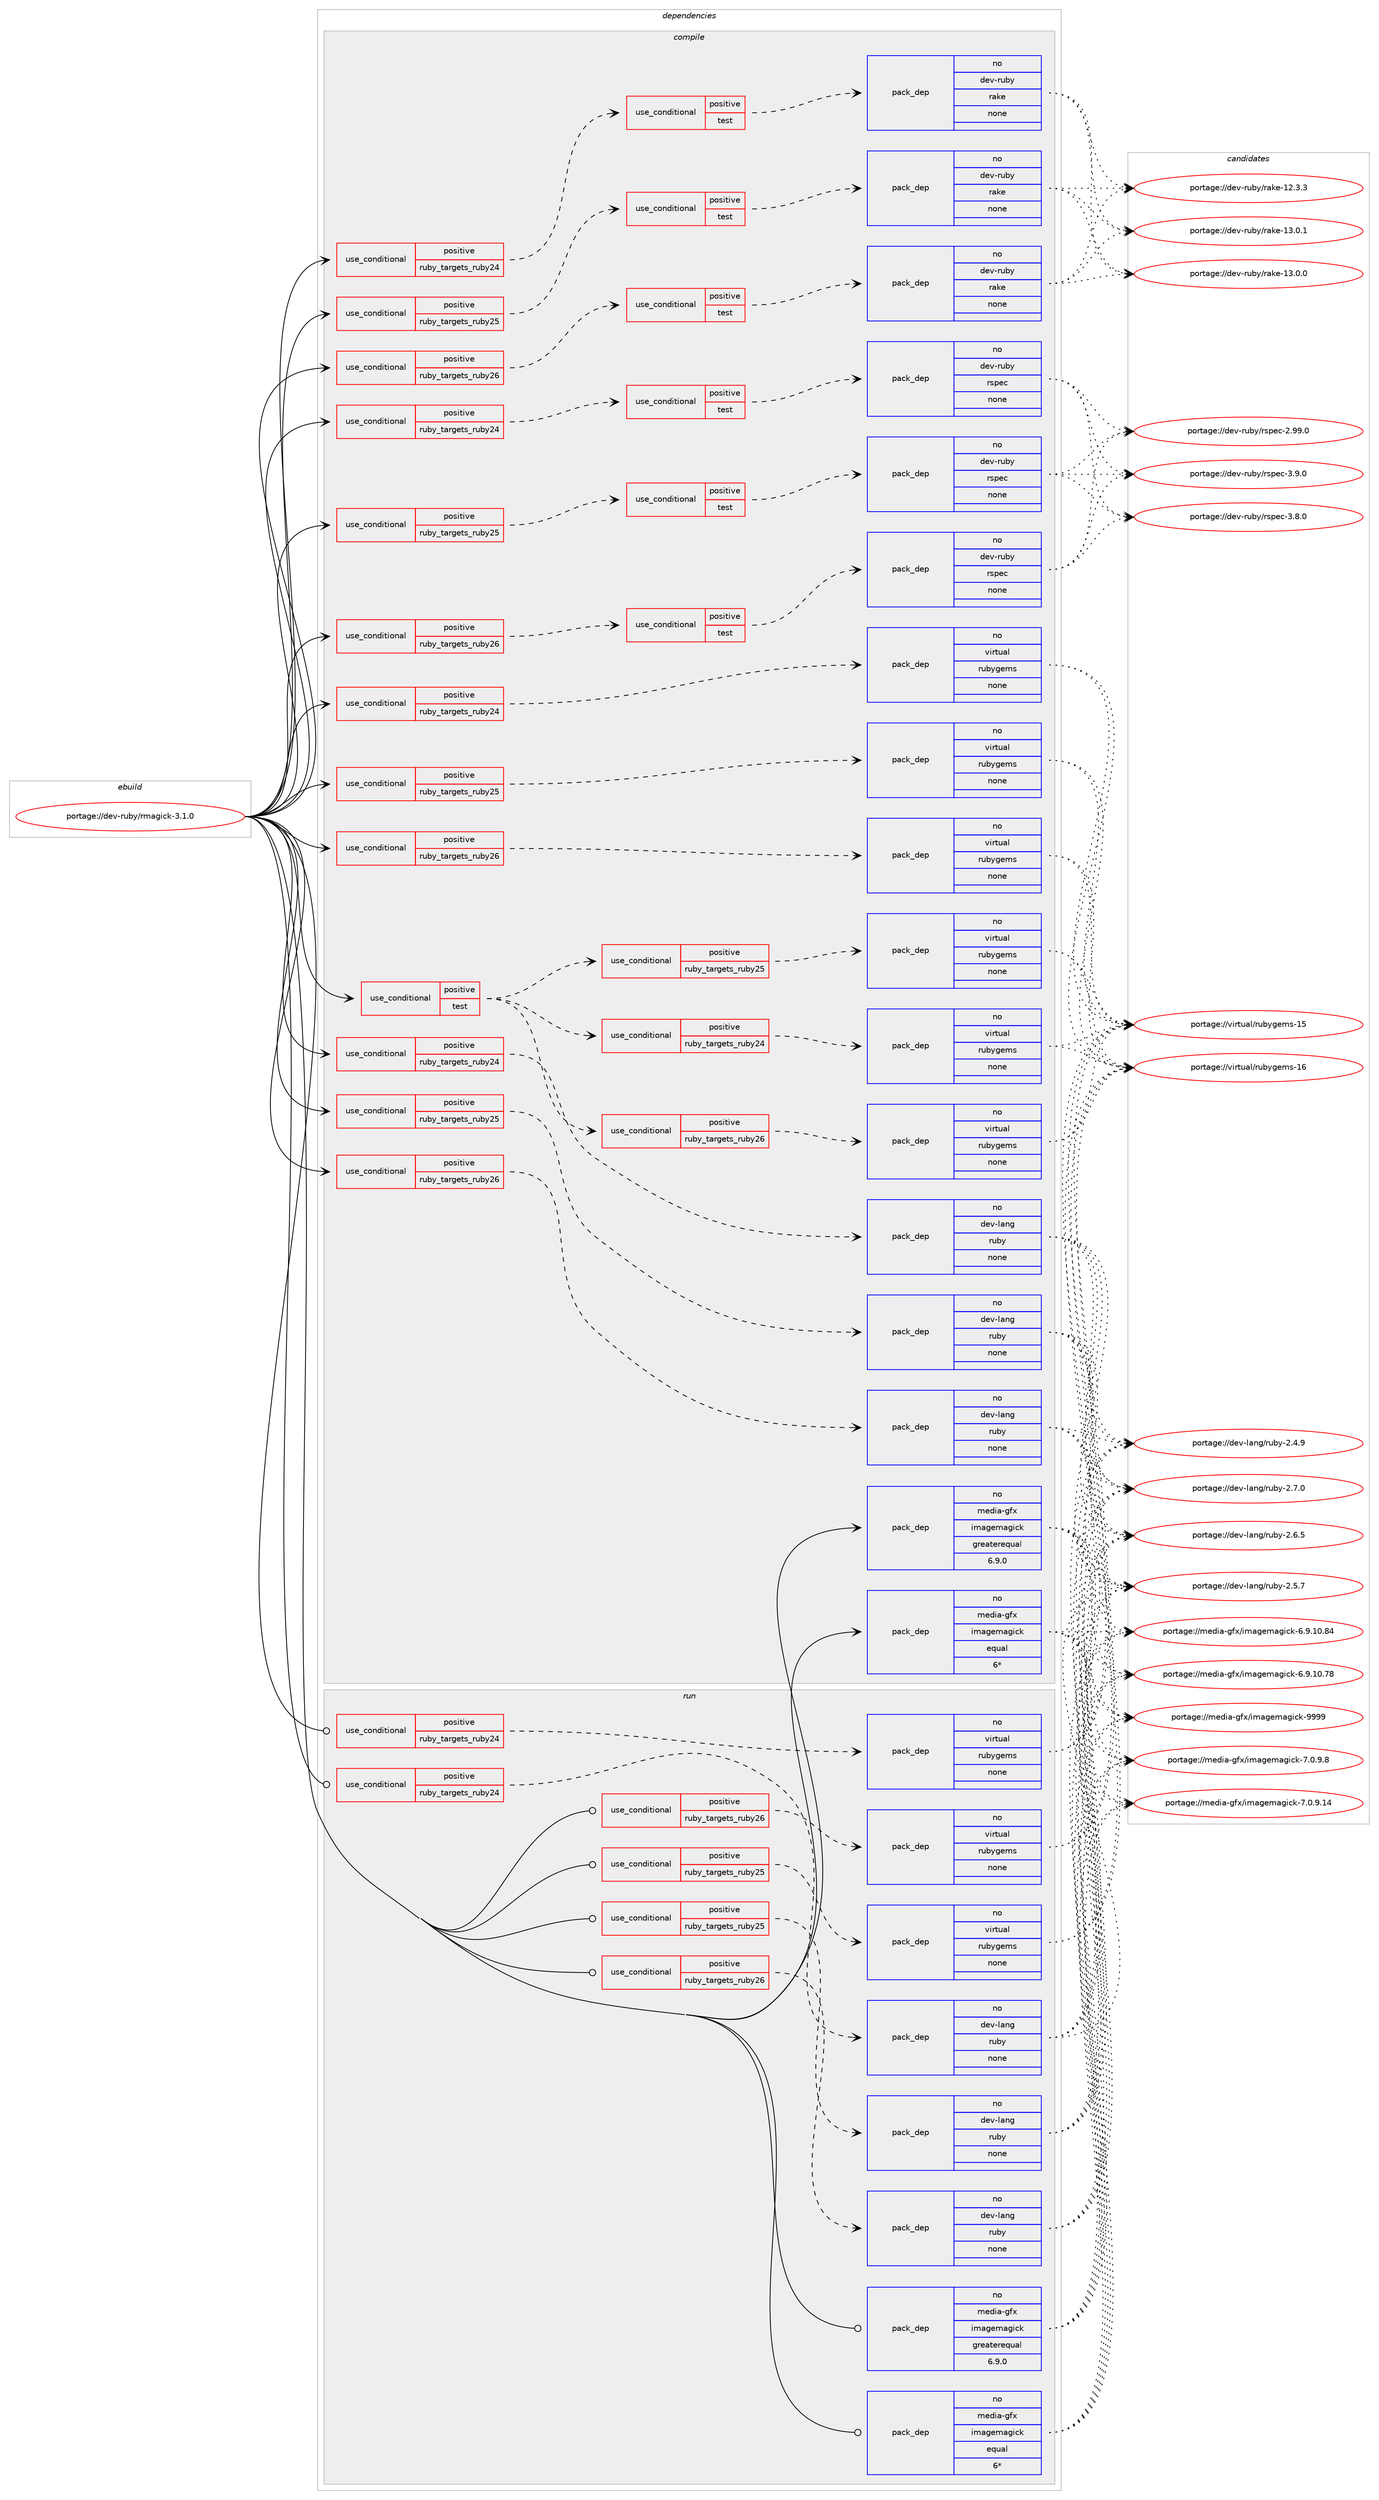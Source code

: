 digraph prolog {

# *************
# Graph options
# *************

newrank=true;
concentrate=true;
compound=true;
graph [rankdir=LR,fontname=Helvetica,fontsize=10,ranksep=1.5];#, ranksep=2.5, nodesep=0.2];
edge  [arrowhead=vee];
node  [fontname=Helvetica,fontsize=10];

# **********
# The ebuild
# **********

subgraph cluster_leftcol {
color=gray;
label=<<i>ebuild</i>>;
id [label="portage://dev-ruby/rmagick-3.1.0", color=red, width=4, href="../dev-ruby/rmagick-3.1.0.svg"];
}

# ****************
# The dependencies
# ****************

subgraph cluster_midcol {
color=gray;
label=<<i>dependencies</i>>;
subgraph cluster_compile {
fillcolor="#eeeeee";
style=filled;
label=<<i>compile</i>>;
subgraph cond74562 {
dependency331146 [label=<<TABLE BORDER="0" CELLBORDER="1" CELLSPACING="0" CELLPADDING="4"><TR><TD ROWSPAN="3" CELLPADDING="10">use_conditional</TD></TR><TR><TD>positive</TD></TR><TR><TD>ruby_targets_ruby24</TD></TR></TABLE>>, shape=none, color=red];
subgraph cond74563 {
dependency331147 [label=<<TABLE BORDER="0" CELLBORDER="1" CELLSPACING="0" CELLPADDING="4"><TR><TD ROWSPAN="3" CELLPADDING="10">use_conditional</TD></TR><TR><TD>positive</TD></TR><TR><TD>test</TD></TR></TABLE>>, shape=none, color=red];
subgraph pack251837 {
dependency331148 [label=<<TABLE BORDER="0" CELLBORDER="1" CELLSPACING="0" CELLPADDING="4" WIDTH="220"><TR><TD ROWSPAN="6" CELLPADDING="30">pack_dep</TD></TR><TR><TD WIDTH="110">no</TD></TR><TR><TD>dev-ruby</TD></TR><TR><TD>rake</TD></TR><TR><TD>none</TD></TR><TR><TD></TD></TR></TABLE>>, shape=none, color=blue];
}
dependency331147:e -> dependency331148:w [weight=20,style="dashed",arrowhead="vee"];
}
dependency331146:e -> dependency331147:w [weight=20,style="dashed",arrowhead="vee"];
}
id:e -> dependency331146:w [weight=20,style="solid",arrowhead="vee"];
subgraph cond74564 {
dependency331149 [label=<<TABLE BORDER="0" CELLBORDER="1" CELLSPACING="0" CELLPADDING="4"><TR><TD ROWSPAN="3" CELLPADDING="10">use_conditional</TD></TR><TR><TD>positive</TD></TR><TR><TD>ruby_targets_ruby24</TD></TR></TABLE>>, shape=none, color=red];
subgraph cond74565 {
dependency331150 [label=<<TABLE BORDER="0" CELLBORDER="1" CELLSPACING="0" CELLPADDING="4"><TR><TD ROWSPAN="3" CELLPADDING="10">use_conditional</TD></TR><TR><TD>positive</TD></TR><TR><TD>test</TD></TR></TABLE>>, shape=none, color=red];
subgraph pack251838 {
dependency331151 [label=<<TABLE BORDER="0" CELLBORDER="1" CELLSPACING="0" CELLPADDING="4" WIDTH="220"><TR><TD ROWSPAN="6" CELLPADDING="30">pack_dep</TD></TR><TR><TD WIDTH="110">no</TD></TR><TR><TD>dev-ruby</TD></TR><TR><TD>rspec</TD></TR><TR><TD>none</TD></TR><TR><TD></TD></TR></TABLE>>, shape=none, color=blue];
}
dependency331150:e -> dependency331151:w [weight=20,style="dashed",arrowhead="vee"];
}
dependency331149:e -> dependency331150:w [weight=20,style="dashed",arrowhead="vee"];
}
id:e -> dependency331149:w [weight=20,style="solid",arrowhead="vee"];
subgraph cond74566 {
dependency331152 [label=<<TABLE BORDER="0" CELLBORDER="1" CELLSPACING="0" CELLPADDING="4"><TR><TD ROWSPAN="3" CELLPADDING="10">use_conditional</TD></TR><TR><TD>positive</TD></TR><TR><TD>ruby_targets_ruby24</TD></TR></TABLE>>, shape=none, color=red];
subgraph pack251839 {
dependency331153 [label=<<TABLE BORDER="0" CELLBORDER="1" CELLSPACING="0" CELLPADDING="4" WIDTH="220"><TR><TD ROWSPAN="6" CELLPADDING="30">pack_dep</TD></TR><TR><TD WIDTH="110">no</TD></TR><TR><TD>dev-lang</TD></TR><TR><TD>ruby</TD></TR><TR><TD>none</TD></TR><TR><TD></TD></TR></TABLE>>, shape=none, color=blue];
}
dependency331152:e -> dependency331153:w [weight=20,style="dashed",arrowhead="vee"];
}
id:e -> dependency331152:w [weight=20,style="solid",arrowhead="vee"];
subgraph cond74567 {
dependency331154 [label=<<TABLE BORDER="0" CELLBORDER="1" CELLSPACING="0" CELLPADDING="4"><TR><TD ROWSPAN="3" CELLPADDING="10">use_conditional</TD></TR><TR><TD>positive</TD></TR><TR><TD>ruby_targets_ruby24</TD></TR></TABLE>>, shape=none, color=red];
subgraph pack251840 {
dependency331155 [label=<<TABLE BORDER="0" CELLBORDER="1" CELLSPACING="0" CELLPADDING="4" WIDTH="220"><TR><TD ROWSPAN="6" CELLPADDING="30">pack_dep</TD></TR><TR><TD WIDTH="110">no</TD></TR><TR><TD>virtual</TD></TR><TR><TD>rubygems</TD></TR><TR><TD>none</TD></TR><TR><TD></TD></TR></TABLE>>, shape=none, color=blue];
}
dependency331154:e -> dependency331155:w [weight=20,style="dashed",arrowhead="vee"];
}
id:e -> dependency331154:w [weight=20,style="solid",arrowhead="vee"];
subgraph cond74568 {
dependency331156 [label=<<TABLE BORDER="0" CELLBORDER="1" CELLSPACING="0" CELLPADDING="4"><TR><TD ROWSPAN="3" CELLPADDING="10">use_conditional</TD></TR><TR><TD>positive</TD></TR><TR><TD>ruby_targets_ruby25</TD></TR></TABLE>>, shape=none, color=red];
subgraph cond74569 {
dependency331157 [label=<<TABLE BORDER="0" CELLBORDER="1" CELLSPACING="0" CELLPADDING="4"><TR><TD ROWSPAN="3" CELLPADDING="10">use_conditional</TD></TR><TR><TD>positive</TD></TR><TR><TD>test</TD></TR></TABLE>>, shape=none, color=red];
subgraph pack251841 {
dependency331158 [label=<<TABLE BORDER="0" CELLBORDER="1" CELLSPACING="0" CELLPADDING="4" WIDTH="220"><TR><TD ROWSPAN="6" CELLPADDING="30">pack_dep</TD></TR><TR><TD WIDTH="110">no</TD></TR><TR><TD>dev-ruby</TD></TR><TR><TD>rake</TD></TR><TR><TD>none</TD></TR><TR><TD></TD></TR></TABLE>>, shape=none, color=blue];
}
dependency331157:e -> dependency331158:w [weight=20,style="dashed",arrowhead="vee"];
}
dependency331156:e -> dependency331157:w [weight=20,style="dashed",arrowhead="vee"];
}
id:e -> dependency331156:w [weight=20,style="solid",arrowhead="vee"];
subgraph cond74570 {
dependency331159 [label=<<TABLE BORDER="0" CELLBORDER="1" CELLSPACING="0" CELLPADDING="4"><TR><TD ROWSPAN="3" CELLPADDING="10">use_conditional</TD></TR><TR><TD>positive</TD></TR><TR><TD>ruby_targets_ruby25</TD></TR></TABLE>>, shape=none, color=red];
subgraph cond74571 {
dependency331160 [label=<<TABLE BORDER="0" CELLBORDER="1" CELLSPACING="0" CELLPADDING="4"><TR><TD ROWSPAN="3" CELLPADDING="10">use_conditional</TD></TR><TR><TD>positive</TD></TR><TR><TD>test</TD></TR></TABLE>>, shape=none, color=red];
subgraph pack251842 {
dependency331161 [label=<<TABLE BORDER="0" CELLBORDER="1" CELLSPACING="0" CELLPADDING="4" WIDTH="220"><TR><TD ROWSPAN="6" CELLPADDING="30">pack_dep</TD></TR><TR><TD WIDTH="110">no</TD></TR><TR><TD>dev-ruby</TD></TR><TR><TD>rspec</TD></TR><TR><TD>none</TD></TR><TR><TD></TD></TR></TABLE>>, shape=none, color=blue];
}
dependency331160:e -> dependency331161:w [weight=20,style="dashed",arrowhead="vee"];
}
dependency331159:e -> dependency331160:w [weight=20,style="dashed",arrowhead="vee"];
}
id:e -> dependency331159:w [weight=20,style="solid",arrowhead="vee"];
subgraph cond74572 {
dependency331162 [label=<<TABLE BORDER="0" CELLBORDER="1" CELLSPACING="0" CELLPADDING="4"><TR><TD ROWSPAN="3" CELLPADDING="10">use_conditional</TD></TR><TR><TD>positive</TD></TR><TR><TD>ruby_targets_ruby25</TD></TR></TABLE>>, shape=none, color=red];
subgraph pack251843 {
dependency331163 [label=<<TABLE BORDER="0" CELLBORDER="1" CELLSPACING="0" CELLPADDING="4" WIDTH="220"><TR><TD ROWSPAN="6" CELLPADDING="30">pack_dep</TD></TR><TR><TD WIDTH="110">no</TD></TR><TR><TD>dev-lang</TD></TR><TR><TD>ruby</TD></TR><TR><TD>none</TD></TR><TR><TD></TD></TR></TABLE>>, shape=none, color=blue];
}
dependency331162:e -> dependency331163:w [weight=20,style="dashed",arrowhead="vee"];
}
id:e -> dependency331162:w [weight=20,style="solid",arrowhead="vee"];
subgraph cond74573 {
dependency331164 [label=<<TABLE BORDER="0" CELLBORDER="1" CELLSPACING="0" CELLPADDING="4"><TR><TD ROWSPAN="3" CELLPADDING="10">use_conditional</TD></TR><TR><TD>positive</TD></TR><TR><TD>ruby_targets_ruby25</TD></TR></TABLE>>, shape=none, color=red];
subgraph pack251844 {
dependency331165 [label=<<TABLE BORDER="0" CELLBORDER="1" CELLSPACING="0" CELLPADDING="4" WIDTH="220"><TR><TD ROWSPAN="6" CELLPADDING="30">pack_dep</TD></TR><TR><TD WIDTH="110">no</TD></TR><TR><TD>virtual</TD></TR><TR><TD>rubygems</TD></TR><TR><TD>none</TD></TR><TR><TD></TD></TR></TABLE>>, shape=none, color=blue];
}
dependency331164:e -> dependency331165:w [weight=20,style="dashed",arrowhead="vee"];
}
id:e -> dependency331164:w [weight=20,style="solid",arrowhead="vee"];
subgraph cond74574 {
dependency331166 [label=<<TABLE BORDER="0" CELLBORDER="1" CELLSPACING="0" CELLPADDING="4"><TR><TD ROWSPAN="3" CELLPADDING="10">use_conditional</TD></TR><TR><TD>positive</TD></TR><TR><TD>ruby_targets_ruby26</TD></TR></TABLE>>, shape=none, color=red];
subgraph cond74575 {
dependency331167 [label=<<TABLE BORDER="0" CELLBORDER="1" CELLSPACING="0" CELLPADDING="4"><TR><TD ROWSPAN="3" CELLPADDING="10">use_conditional</TD></TR><TR><TD>positive</TD></TR><TR><TD>test</TD></TR></TABLE>>, shape=none, color=red];
subgraph pack251845 {
dependency331168 [label=<<TABLE BORDER="0" CELLBORDER="1" CELLSPACING="0" CELLPADDING="4" WIDTH="220"><TR><TD ROWSPAN="6" CELLPADDING="30">pack_dep</TD></TR><TR><TD WIDTH="110">no</TD></TR><TR><TD>dev-ruby</TD></TR><TR><TD>rake</TD></TR><TR><TD>none</TD></TR><TR><TD></TD></TR></TABLE>>, shape=none, color=blue];
}
dependency331167:e -> dependency331168:w [weight=20,style="dashed",arrowhead="vee"];
}
dependency331166:e -> dependency331167:w [weight=20,style="dashed",arrowhead="vee"];
}
id:e -> dependency331166:w [weight=20,style="solid",arrowhead="vee"];
subgraph cond74576 {
dependency331169 [label=<<TABLE BORDER="0" CELLBORDER="1" CELLSPACING="0" CELLPADDING="4"><TR><TD ROWSPAN="3" CELLPADDING="10">use_conditional</TD></TR><TR><TD>positive</TD></TR><TR><TD>ruby_targets_ruby26</TD></TR></TABLE>>, shape=none, color=red];
subgraph cond74577 {
dependency331170 [label=<<TABLE BORDER="0" CELLBORDER="1" CELLSPACING="0" CELLPADDING="4"><TR><TD ROWSPAN="3" CELLPADDING="10">use_conditional</TD></TR><TR><TD>positive</TD></TR><TR><TD>test</TD></TR></TABLE>>, shape=none, color=red];
subgraph pack251846 {
dependency331171 [label=<<TABLE BORDER="0" CELLBORDER="1" CELLSPACING="0" CELLPADDING="4" WIDTH="220"><TR><TD ROWSPAN="6" CELLPADDING="30">pack_dep</TD></TR><TR><TD WIDTH="110">no</TD></TR><TR><TD>dev-ruby</TD></TR><TR><TD>rspec</TD></TR><TR><TD>none</TD></TR><TR><TD></TD></TR></TABLE>>, shape=none, color=blue];
}
dependency331170:e -> dependency331171:w [weight=20,style="dashed",arrowhead="vee"];
}
dependency331169:e -> dependency331170:w [weight=20,style="dashed",arrowhead="vee"];
}
id:e -> dependency331169:w [weight=20,style="solid",arrowhead="vee"];
subgraph cond74578 {
dependency331172 [label=<<TABLE BORDER="0" CELLBORDER="1" CELLSPACING="0" CELLPADDING="4"><TR><TD ROWSPAN="3" CELLPADDING="10">use_conditional</TD></TR><TR><TD>positive</TD></TR><TR><TD>ruby_targets_ruby26</TD></TR></TABLE>>, shape=none, color=red];
subgraph pack251847 {
dependency331173 [label=<<TABLE BORDER="0" CELLBORDER="1" CELLSPACING="0" CELLPADDING="4" WIDTH="220"><TR><TD ROWSPAN="6" CELLPADDING="30">pack_dep</TD></TR><TR><TD WIDTH="110">no</TD></TR><TR><TD>dev-lang</TD></TR><TR><TD>ruby</TD></TR><TR><TD>none</TD></TR><TR><TD></TD></TR></TABLE>>, shape=none, color=blue];
}
dependency331172:e -> dependency331173:w [weight=20,style="dashed",arrowhead="vee"];
}
id:e -> dependency331172:w [weight=20,style="solid",arrowhead="vee"];
subgraph cond74579 {
dependency331174 [label=<<TABLE BORDER="0" CELLBORDER="1" CELLSPACING="0" CELLPADDING="4"><TR><TD ROWSPAN="3" CELLPADDING="10">use_conditional</TD></TR><TR><TD>positive</TD></TR><TR><TD>ruby_targets_ruby26</TD></TR></TABLE>>, shape=none, color=red];
subgraph pack251848 {
dependency331175 [label=<<TABLE BORDER="0" CELLBORDER="1" CELLSPACING="0" CELLPADDING="4" WIDTH="220"><TR><TD ROWSPAN="6" CELLPADDING="30">pack_dep</TD></TR><TR><TD WIDTH="110">no</TD></TR><TR><TD>virtual</TD></TR><TR><TD>rubygems</TD></TR><TR><TD>none</TD></TR><TR><TD></TD></TR></TABLE>>, shape=none, color=blue];
}
dependency331174:e -> dependency331175:w [weight=20,style="dashed",arrowhead="vee"];
}
id:e -> dependency331174:w [weight=20,style="solid",arrowhead="vee"];
subgraph cond74580 {
dependency331176 [label=<<TABLE BORDER="0" CELLBORDER="1" CELLSPACING="0" CELLPADDING="4"><TR><TD ROWSPAN="3" CELLPADDING="10">use_conditional</TD></TR><TR><TD>positive</TD></TR><TR><TD>test</TD></TR></TABLE>>, shape=none, color=red];
subgraph cond74581 {
dependency331177 [label=<<TABLE BORDER="0" CELLBORDER="1" CELLSPACING="0" CELLPADDING="4"><TR><TD ROWSPAN="3" CELLPADDING="10">use_conditional</TD></TR><TR><TD>positive</TD></TR><TR><TD>ruby_targets_ruby24</TD></TR></TABLE>>, shape=none, color=red];
subgraph pack251849 {
dependency331178 [label=<<TABLE BORDER="0" CELLBORDER="1" CELLSPACING="0" CELLPADDING="4" WIDTH="220"><TR><TD ROWSPAN="6" CELLPADDING="30">pack_dep</TD></TR><TR><TD WIDTH="110">no</TD></TR><TR><TD>virtual</TD></TR><TR><TD>rubygems</TD></TR><TR><TD>none</TD></TR><TR><TD></TD></TR></TABLE>>, shape=none, color=blue];
}
dependency331177:e -> dependency331178:w [weight=20,style="dashed",arrowhead="vee"];
}
dependency331176:e -> dependency331177:w [weight=20,style="dashed",arrowhead="vee"];
subgraph cond74582 {
dependency331179 [label=<<TABLE BORDER="0" CELLBORDER="1" CELLSPACING="0" CELLPADDING="4"><TR><TD ROWSPAN="3" CELLPADDING="10">use_conditional</TD></TR><TR><TD>positive</TD></TR><TR><TD>ruby_targets_ruby25</TD></TR></TABLE>>, shape=none, color=red];
subgraph pack251850 {
dependency331180 [label=<<TABLE BORDER="0" CELLBORDER="1" CELLSPACING="0" CELLPADDING="4" WIDTH="220"><TR><TD ROWSPAN="6" CELLPADDING="30">pack_dep</TD></TR><TR><TD WIDTH="110">no</TD></TR><TR><TD>virtual</TD></TR><TR><TD>rubygems</TD></TR><TR><TD>none</TD></TR><TR><TD></TD></TR></TABLE>>, shape=none, color=blue];
}
dependency331179:e -> dependency331180:w [weight=20,style="dashed",arrowhead="vee"];
}
dependency331176:e -> dependency331179:w [weight=20,style="dashed",arrowhead="vee"];
subgraph cond74583 {
dependency331181 [label=<<TABLE BORDER="0" CELLBORDER="1" CELLSPACING="0" CELLPADDING="4"><TR><TD ROWSPAN="3" CELLPADDING="10">use_conditional</TD></TR><TR><TD>positive</TD></TR><TR><TD>ruby_targets_ruby26</TD></TR></TABLE>>, shape=none, color=red];
subgraph pack251851 {
dependency331182 [label=<<TABLE BORDER="0" CELLBORDER="1" CELLSPACING="0" CELLPADDING="4" WIDTH="220"><TR><TD ROWSPAN="6" CELLPADDING="30">pack_dep</TD></TR><TR><TD WIDTH="110">no</TD></TR><TR><TD>virtual</TD></TR><TR><TD>rubygems</TD></TR><TR><TD>none</TD></TR><TR><TD></TD></TR></TABLE>>, shape=none, color=blue];
}
dependency331181:e -> dependency331182:w [weight=20,style="dashed",arrowhead="vee"];
}
dependency331176:e -> dependency331181:w [weight=20,style="dashed",arrowhead="vee"];
}
id:e -> dependency331176:w [weight=20,style="solid",arrowhead="vee"];
subgraph pack251852 {
dependency331183 [label=<<TABLE BORDER="0" CELLBORDER="1" CELLSPACING="0" CELLPADDING="4" WIDTH="220"><TR><TD ROWSPAN="6" CELLPADDING="30">pack_dep</TD></TR><TR><TD WIDTH="110">no</TD></TR><TR><TD>media-gfx</TD></TR><TR><TD>imagemagick</TD></TR><TR><TD>equal</TD></TR><TR><TD>6*</TD></TR></TABLE>>, shape=none, color=blue];
}
id:e -> dependency331183:w [weight=20,style="solid",arrowhead="vee"];
subgraph pack251853 {
dependency331184 [label=<<TABLE BORDER="0" CELLBORDER="1" CELLSPACING="0" CELLPADDING="4" WIDTH="220"><TR><TD ROWSPAN="6" CELLPADDING="30">pack_dep</TD></TR><TR><TD WIDTH="110">no</TD></TR><TR><TD>media-gfx</TD></TR><TR><TD>imagemagick</TD></TR><TR><TD>greaterequal</TD></TR><TR><TD>6.9.0</TD></TR></TABLE>>, shape=none, color=blue];
}
id:e -> dependency331184:w [weight=20,style="solid",arrowhead="vee"];
}
subgraph cluster_compileandrun {
fillcolor="#eeeeee";
style=filled;
label=<<i>compile and run</i>>;
}
subgraph cluster_run {
fillcolor="#eeeeee";
style=filled;
label=<<i>run</i>>;
subgraph cond74584 {
dependency331185 [label=<<TABLE BORDER="0" CELLBORDER="1" CELLSPACING="0" CELLPADDING="4"><TR><TD ROWSPAN="3" CELLPADDING="10">use_conditional</TD></TR><TR><TD>positive</TD></TR><TR><TD>ruby_targets_ruby24</TD></TR></TABLE>>, shape=none, color=red];
subgraph pack251854 {
dependency331186 [label=<<TABLE BORDER="0" CELLBORDER="1" CELLSPACING="0" CELLPADDING="4" WIDTH="220"><TR><TD ROWSPAN="6" CELLPADDING="30">pack_dep</TD></TR><TR><TD WIDTH="110">no</TD></TR><TR><TD>dev-lang</TD></TR><TR><TD>ruby</TD></TR><TR><TD>none</TD></TR><TR><TD></TD></TR></TABLE>>, shape=none, color=blue];
}
dependency331185:e -> dependency331186:w [weight=20,style="dashed",arrowhead="vee"];
}
id:e -> dependency331185:w [weight=20,style="solid",arrowhead="odot"];
subgraph cond74585 {
dependency331187 [label=<<TABLE BORDER="0" CELLBORDER="1" CELLSPACING="0" CELLPADDING="4"><TR><TD ROWSPAN="3" CELLPADDING="10">use_conditional</TD></TR><TR><TD>positive</TD></TR><TR><TD>ruby_targets_ruby24</TD></TR></TABLE>>, shape=none, color=red];
subgraph pack251855 {
dependency331188 [label=<<TABLE BORDER="0" CELLBORDER="1" CELLSPACING="0" CELLPADDING="4" WIDTH="220"><TR><TD ROWSPAN="6" CELLPADDING="30">pack_dep</TD></TR><TR><TD WIDTH="110">no</TD></TR><TR><TD>virtual</TD></TR><TR><TD>rubygems</TD></TR><TR><TD>none</TD></TR><TR><TD></TD></TR></TABLE>>, shape=none, color=blue];
}
dependency331187:e -> dependency331188:w [weight=20,style="dashed",arrowhead="vee"];
}
id:e -> dependency331187:w [weight=20,style="solid",arrowhead="odot"];
subgraph cond74586 {
dependency331189 [label=<<TABLE BORDER="0" CELLBORDER="1" CELLSPACING="0" CELLPADDING="4"><TR><TD ROWSPAN="3" CELLPADDING="10">use_conditional</TD></TR><TR><TD>positive</TD></TR><TR><TD>ruby_targets_ruby25</TD></TR></TABLE>>, shape=none, color=red];
subgraph pack251856 {
dependency331190 [label=<<TABLE BORDER="0" CELLBORDER="1" CELLSPACING="0" CELLPADDING="4" WIDTH="220"><TR><TD ROWSPAN="6" CELLPADDING="30">pack_dep</TD></TR><TR><TD WIDTH="110">no</TD></TR><TR><TD>dev-lang</TD></TR><TR><TD>ruby</TD></TR><TR><TD>none</TD></TR><TR><TD></TD></TR></TABLE>>, shape=none, color=blue];
}
dependency331189:e -> dependency331190:w [weight=20,style="dashed",arrowhead="vee"];
}
id:e -> dependency331189:w [weight=20,style="solid",arrowhead="odot"];
subgraph cond74587 {
dependency331191 [label=<<TABLE BORDER="0" CELLBORDER="1" CELLSPACING="0" CELLPADDING="4"><TR><TD ROWSPAN="3" CELLPADDING="10">use_conditional</TD></TR><TR><TD>positive</TD></TR><TR><TD>ruby_targets_ruby25</TD></TR></TABLE>>, shape=none, color=red];
subgraph pack251857 {
dependency331192 [label=<<TABLE BORDER="0" CELLBORDER="1" CELLSPACING="0" CELLPADDING="4" WIDTH="220"><TR><TD ROWSPAN="6" CELLPADDING="30">pack_dep</TD></TR><TR><TD WIDTH="110">no</TD></TR><TR><TD>virtual</TD></TR><TR><TD>rubygems</TD></TR><TR><TD>none</TD></TR><TR><TD></TD></TR></TABLE>>, shape=none, color=blue];
}
dependency331191:e -> dependency331192:w [weight=20,style="dashed",arrowhead="vee"];
}
id:e -> dependency331191:w [weight=20,style="solid",arrowhead="odot"];
subgraph cond74588 {
dependency331193 [label=<<TABLE BORDER="0" CELLBORDER="1" CELLSPACING="0" CELLPADDING="4"><TR><TD ROWSPAN="3" CELLPADDING="10">use_conditional</TD></TR><TR><TD>positive</TD></TR><TR><TD>ruby_targets_ruby26</TD></TR></TABLE>>, shape=none, color=red];
subgraph pack251858 {
dependency331194 [label=<<TABLE BORDER="0" CELLBORDER="1" CELLSPACING="0" CELLPADDING="4" WIDTH="220"><TR><TD ROWSPAN="6" CELLPADDING="30">pack_dep</TD></TR><TR><TD WIDTH="110">no</TD></TR><TR><TD>dev-lang</TD></TR><TR><TD>ruby</TD></TR><TR><TD>none</TD></TR><TR><TD></TD></TR></TABLE>>, shape=none, color=blue];
}
dependency331193:e -> dependency331194:w [weight=20,style="dashed",arrowhead="vee"];
}
id:e -> dependency331193:w [weight=20,style="solid",arrowhead="odot"];
subgraph cond74589 {
dependency331195 [label=<<TABLE BORDER="0" CELLBORDER="1" CELLSPACING="0" CELLPADDING="4"><TR><TD ROWSPAN="3" CELLPADDING="10">use_conditional</TD></TR><TR><TD>positive</TD></TR><TR><TD>ruby_targets_ruby26</TD></TR></TABLE>>, shape=none, color=red];
subgraph pack251859 {
dependency331196 [label=<<TABLE BORDER="0" CELLBORDER="1" CELLSPACING="0" CELLPADDING="4" WIDTH="220"><TR><TD ROWSPAN="6" CELLPADDING="30">pack_dep</TD></TR><TR><TD WIDTH="110">no</TD></TR><TR><TD>virtual</TD></TR><TR><TD>rubygems</TD></TR><TR><TD>none</TD></TR><TR><TD></TD></TR></TABLE>>, shape=none, color=blue];
}
dependency331195:e -> dependency331196:w [weight=20,style="dashed",arrowhead="vee"];
}
id:e -> dependency331195:w [weight=20,style="solid",arrowhead="odot"];
subgraph pack251860 {
dependency331197 [label=<<TABLE BORDER="0" CELLBORDER="1" CELLSPACING="0" CELLPADDING="4" WIDTH="220"><TR><TD ROWSPAN="6" CELLPADDING="30">pack_dep</TD></TR><TR><TD WIDTH="110">no</TD></TR><TR><TD>media-gfx</TD></TR><TR><TD>imagemagick</TD></TR><TR><TD>equal</TD></TR><TR><TD>6*</TD></TR></TABLE>>, shape=none, color=blue];
}
id:e -> dependency331197:w [weight=20,style="solid",arrowhead="odot"];
subgraph pack251861 {
dependency331198 [label=<<TABLE BORDER="0" CELLBORDER="1" CELLSPACING="0" CELLPADDING="4" WIDTH="220"><TR><TD ROWSPAN="6" CELLPADDING="30">pack_dep</TD></TR><TR><TD WIDTH="110">no</TD></TR><TR><TD>media-gfx</TD></TR><TR><TD>imagemagick</TD></TR><TR><TD>greaterequal</TD></TR><TR><TD>6.9.0</TD></TR></TABLE>>, shape=none, color=blue];
}
id:e -> dependency331198:w [weight=20,style="solid",arrowhead="odot"];
}
}

# **************
# The candidates
# **************

subgraph cluster_choices {
rank=same;
color=gray;
label=<<i>candidates</i>>;

subgraph choice251837 {
color=black;
nodesep=1;
choice1001011184511411798121471149710710145495146484649 [label="portage://dev-ruby/rake-13.0.1", color=red, width=4,href="../dev-ruby/rake-13.0.1.svg"];
choice1001011184511411798121471149710710145495146484648 [label="portage://dev-ruby/rake-13.0.0", color=red, width=4,href="../dev-ruby/rake-13.0.0.svg"];
choice1001011184511411798121471149710710145495046514651 [label="portage://dev-ruby/rake-12.3.3", color=red, width=4,href="../dev-ruby/rake-12.3.3.svg"];
dependency331148:e -> choice1001011184511411798121471149710710145495146484649:w [style=dotted,weight="100"];
dependency331148:e -> choice1001011184511411798121471149710710145495146484648:w [style=dotted,weight="100"];
dependency331148:e -> choice1001011184511411798121471149710710145495046514651:w [style=dotted,weight="100"];
}
subgraph choice251838 {
color=black;
nodesep=1;
choice10010111845114117981214711411511210199455146574648 [label="portage://dev-ruby/rspec-3.9.0", color=red, width=4,href="../dev-ruby/rspec-3.9.0.svg"];
choice10010111845114117981214711411511210199455146564648 [label="portage://dev-ruby/rspec-3.8.0", color=red, width=4,href="../dev-ruby/rspec-3.8.0.svg"];
choice1001011184511411798121471141151121019945504657574648 [label="portage://dev-ruby/rspec-2.99.0", color=red, width=4,href="../dev-ruby/rspec-2.99.0.svg"];
dependency331151:e -> choice10010111845114117981214711411511210199455146574648:w [style=dotted,weight="100"];
dependency331151:e -> choice10010111845114117981214711411511210199455146564648:w [style=dotted,weight="100"];
dependency331151:e -> choice1001011184511411798121471141151121019945504657574648:w [style=dotted,weight="100"];
}
subgraph choice251839 {
color=black;
nodesep=1;
choice10010111845108971101034711411798121455046554648 [label="portage://dev-lang/ruby-2.7.0", color=red, width=4,href="../dev-lang/ruby-2.7.0.svg"];
choice10010111845108971101034711411798121455046544653 [label="portage://dev-lang/ruby-2.6.5", color=red, width=4,href="../dev-lang/ruby-2.6.5.svg"];
choice10010111845108971101034711411798121455046534655 [label="portage://dev-lang/ruby-2.5.7", color=red, width=4,href="../dev-lang/ruby-2.5.7.svg"];
choice10010111845108971101034711411798121455046524657 [label="portage://dev-lang/ruby-2.4.9", color=red, width=4,href="../dev-lang/ruby-2.4.9.svg"];
dependency331153:e -> choice10010111845108971101034711411798121455046554648:w [style=dotted,weight="100"];
dependency331153:e -> choice10010111845108971101034711411798121455046544653:w [style=dotted,weight="100"];
dependency331153:e -> choice10010111845108971101034711411798121455046534655:w [style=dotted,weight="100"];
dependency331153:e -> choice10010111845108971101034711411798121455046524657:w [style=dotted,weight="100"];
}
subgraph choice251840 {
color=black;
nodesep=1;
choice118105114116117971084711411798121103101109115454954 [label="portage://virtual/rubygems-16", color=red, width=4,href="../virtual/rubygems-16.svg"];
choice118105114116117971084711411798121103101109115454953 [label="portage://virtual/rubygems-15", color=red, width=4,href="../virtual/rubygems-15.svg"];
dependency331155:e -> choice118105114116117971084711411798121103101109115454954:w [style=dotted,weight="100"];
dependency331155:e -> choice118105114116117971084711411798121103101109115454953:w [style=dotted,weight="100"];
}
subgraph choice251841 {
color=black;
nodesep=1;
choice1001011184511411798121471149710710145495146484649 [label="portage://dev-ruby/rake-13.0.1", color=red, width=4,href="../dev-ruby/rake-13.0.1.svg"];
choice1001011184511411798121471149710710145495146484648 [label="portage://dev-ruby/rake-13.0.0", color=red, width=4,href="../dev-ruby/rake-13.0.0.svg"];
choice1001011184511411798121471149710710145495046514651 [label="portage://dev-ruby/rake-12.3.3", color=red, width=4,href="../dev-ruby/rake-12.3.3.svg"];
dependency331158:e -> choice1001011184511411798121471149710710145495146484649:w [style=dotted,weight="100"];
dependency331158:e -> choice1001011184511411798121471149710710145495146484648:w [style=dotted,weight="100"];
dependency331158:e -> choice1001011184511411798121471149710710145495046514651:w [style=dotted,weight="100"];
}
subgraph choice251842 {
color=black;
nodesep=1;
choice10010111845114117981214711411511210199455146574648 [label="portage://dev-ruby/rspec-3.9.0", color=red, width=4,href="../dev-ruby/rspec-3.9.0.svg"];
choice10010111845114117981214711411511210199455146564648 [label="portage://dev-ruby/rspec-3.8.0", color=red, width=4,href="../dev-ruby/rspec-3.8.0.svg"];
choice1001011184511411798121471141151121019945504657574648 [label="portage://dev-ruby/rspec-2.99.0", color=red, width=4,href="../dev-ruby/rspec-2.99.0.svg"];
dependency331161:e -> choice10010111845114117981214711411511210199455146574648:w [style=dotted,weight="100"];
dependency331161:e -> choice10010111845114117981214711411511210199455146564648:w [style=dotted,weight="100"];
dependency331161:e -> choice1001011184511411798121471141151121019945504657574648:w [style=dotted,weight="100"];
}
subgraph choice251843 {
color=black;
nodesep=1;
choice10010111845108971101034711411798121455046554648 [label="portage://dev-lang/ruby-2.7.0", color=red, width=4,href="../dev-lang/ruby-2.7.0.svg"];
choice10010111845108971101034711411798121455046544653 [label="portage://dev-lang/ruby-2.6.5", color=red, width=4,href="../dev-lang/ruby-2.6.5.svg"];
choice10010111845108971101034711411798121455046534655 [label="portage://dev-lang/ruby-2.5.7", color=red, width=4,href="../dev-lang/ruby-2.5.7.svg"];
choice10010111845108971101034711411798121455046524657 [label="portage://dev-lang/ruby-2.4.9", color=red, width=4,href="../dev-lang/ruby-2.4.9.svg"];
dependency331163:e -> choice10010111845108971101034711411798121455046554648:w [style=dotted,weight="100"];
dependency331163:e -> choice10010111845108971101034711411798121455046544653:w [style=dotted,weight="100"];
dependency331163:e -> choice10010111845108971101034711411798121455046534655:w [style=dotted,weight="100"];
dependency331163:e -> choice10010111845108971101034711411798121455046524657:w [style=dotted,weight="100"];
}
subgraph choice251844 {
color=black;
nodesep=1;
choice118105114116117971084711411798121103101109115454954 [label="portage://virtual/rubygems-16", color=red, width=4,href="../virtual/rubygems-16.svg"];
choice118105114116117971084711411798121103101109115454953 [label="portage://virtual/rubygems-15", color=red, width=4,href="../virtual/rubygems-15.svg"];
dependency331165:e -> choice118105114116117971084711411798121103101109115454954:w [style=dotted,weight="100"];
dependency331165:e -> choice118105114116117971084711411798121103101109115454953:w [style=dotted,weight="100"];
}
subgraph choice251845 {
color=black;
nodesep=1;
choice1001011184511411798121471149710710145495146484649 [label="portage://dev-ruby/rake-13.0.1", color=red, width=4,href="../dev-ruby/rake-13.0.1.svg"];
choice1001011184511411798121471149710710145495146484648 [label="portage://dev-ruby/rake-13.0.0", color=red, width=4,href="../dev-ruby/rake-13.0.0.svg"];
choice1001011184511411798121471149710710145495046514651 [label="portage://dev-ruby/rake-12.3.3", color=red, width=4,href="../dev-ruby/rake-12.3.3.svg"];
dependency331168:e -> choice1001011184511411798121471149710710145495146484649:w [style=dotted,weight="100"];
dependency331168:e -> choice1001011184511411798121471149710710145495146484648:w [style=dotted,weight="100"];
dependency331168:e -> choice1001011184511411798121471149710710145495046514651:w [style=dotted,weight="100"];
}
subgraph choice251846 {
color=black;
nodesep=1;
choice10010111845114117981214711411511210199455146574648 [label="portage://dev-ruby/rspec-3.9.0", color=red, width=4,href="../dev-ruby/rspec-3.9.0.svg"];
choice10010111845114117981214711411511210199455146564648 [label="portage://dev-ruby/rspec-3.8.0", color=red, width=4,href="../dev-ruby/rspec-3.8.0.svg"];
choice1001011184511411798121471141151121019945504657574648 [label="portage://dev-ruby/rspec-2.99.0", color=red, width=4,href="../dev-ruby/rspec-2.99.0.svg"];
dependency331171:e -> choice10010111845114117981214711411511210199455146574648:w [style=dotted,weight="100"];
dependency331171:e -> choice10010111845114117981214711411511210199455146564648:w [style=dotted,weight="100"];
dependency331171:e -> choice1001011184511411798121471141151121019945504657574648:w [style=dotted,weight="100"];
}
subgraph choice251847 {
color=black;
nodesep=1;
choice10010111845108971101034711411798121455046554648 [label="portage://dev-lang/ruby-2.7.0", color=red, width=4,href="../dev-lang/ruby-2.7.0.svg"];
choice10010111845108971101034711411798121455046544653 [label="portage://dev-lang/ruby-2.6.5", color=red, width=4,href="../dev-lang/ruby-2.6.5.svg"];
choice10010111845108971101034711411798121455046534655 [label="portage://dev-lang/ruby-2.5.7", color=red, width=4,href="../dev-lang/ruby-2.5.7.svg"];
choice10010111845108971101034711411798121455046524657 [label="portage://dev-lang/ruby-2.4.9", color=red, width=4,href="../dev-lang/ruby-2.4.9.svg"];
dependency331173:e -> choice10010111845108971101034711411798121455046554648:w [style=dotted,weight="100"];
dependency331173:e -> choice10010111845108971101034711411798121455046544653:w [style=dotted,weight="100"];
dependency331173:e -> choice10010111845108971101034711411798121455046534655:w [style=dotted,weight="100"];
dependency331173:e -> choice10010111845108971101034711411798121455046524657:w [style=dotted,weight="100"];
}
subgraph choice251848 {
color=black;
nodesep=1;
choice118105114116117971084711411798121103101109115454954 [label="portage://virtual/rubygems-16", color=red, width=4,href="../virtual/rubygems-16.svg"];
choice118105114116117971084711411798121103101109115454953 [label="portage://virtual/rubygems-15", color=red, width=4,href="../virtual/rubygems-15.svg"];
dependency331175:e -> choice118105114116117971084711411798121103101109115454954:w [style=dotted,weight="100"];
dependency331175:e -> choice118105114116117971084711411798121103101109115454953:w [style=dotted,weight="100"];
}
subgraph choice251849 {
color=black;
nodesep=1;
choice118105114116117971084711411798121103101109115454954 [label="portage://virtual/rubygems-16", color=red, width=4,href="../virtual/rubygems-16.svg"];
choice118105114116117971084711411798121103101109115454953 [label="portage://virtual/rubygems-15", color=red, width=4,href="../virtual/rubygems-15.svg"];
dependency331178:e -> choice118105114116117971084711411798121103101109115454954:w [style=dotted,weight="100"];
dependency331178:e -> choice118105114116117971084711411798121103101109115454953:w [style=dotted,weight="100"];
}
subgraph choice251850 {
color=black;
nodesep=1;
choice118105114116117971084711411798121103101109115454954 [label="portage://virtual/rubygems-16", color=red, width=4,href="../virtual/rubygems-16.svg"];
choice118105114116117971084711411798121103101109115454953 [label="portage://virtual/rubygems-15", color=red, width=4,href="../virtual/rubygems-15.svg"];
dependency331180:e -> choice118105114116117971084711411798121103101109115454954:w [style=dotted,weight="100"];
dependency331180:e -> choice118105114116117971084711411798121103101109115454953:w [style=dotted,weight="100"];
}
subgraph choice251851 {
color=black;
nodesep=1;
choice118105114116117971084711411798121103101109115454954 [label="portage://virtual/rubygems-16", color=red, width=4,href="../virtual/rubygems-16.svg"];
choice118105114116117971084711411798121103101109115454953 [label="portage://virtual/rubygems-15", color=red, width=4,href="../virtual/rubygems-15.svg"];
dependency331182:e -> choice118105114116117971084711411798121103101109115454954:w [style=dotted,weight="100"];
dependency331182:e -> choice118105114116117971084711411798121103101109115454953:w [style=dotted,weight="100"];
}
subgraph choice251852 {
color=black;
nodesep=1;
choice1091011001059745103102120471051099710310110997103105991074557575757 [label="portage://media-gfx/imagemagick-9999", color=red, width=4,href="../media-gfx/imagemagick-9999.svg"];
choice1091011001059745103102120471051099710310110997103105991074555464846574656 [label="portage://media-gfx/imagemagick-7.0.9.8", color=red, width=4,href="../media-gfx/imagemagick-7.0.9.8.svg"];
choice109101100105974510310212047105109971031011099710310599107455546484657464952 [label="portage://media-gfx/imagemagick-7.0.9.14", color=red, width=4,href="../media-gfx/imagemagick-7.0.9.14.svg"];
choice10910110010597451031021204710510997103101109971031059910745544657464948465652 [label="portage://media-gfx/imagemagick-6.9.10.84", color=red, width=4,href="../media-gfx/imagemagick-6.9.10.84.svg"];
choice10910110010597451031021204710510997103101109971031059910745544657464948465556 [label="portage://media-gfx/imagemagick-6.9.10.78", color=red, width=4,href="../media-gfx/imagemagick-6.9.10.78.svg"];
dependency331183:e -> choice1091011001059745103102120471051099710310110997103105991074557575757:w [style=dotted,weight="100"];
dependency331183:e -> choice1091011001059745103102120471051099710310110997103105991074555464846574656:w [style=dotted,weight="100"];
dependency331183:e -> choice109101100105974510310212047105109971031011099710310599107455546484657464952:w [style=dotted,weight="100"];
dependency331183:e -> choice10910110010597451031021204710510997103101109971031059910745544657464948465652:w [style=dotted,weight="100"];
dependency331183:e -> choice10910110010597451031021204710510997103101109971031059910745544657464948465556:w [style=dotted,weight="100"];
}
subgraph choice251853 {
color=black;
nodesep=1;
choice1091011001059745103102120471051099710310110997103105991074557575757 [label="portage://media-gfx/imagemagick-9999", color=red, width=4,href="../media-gfx/imagemagick-9999.svg"];
choice1091011001059745103102120471051099710310110997103105991074555464846574656 [label="portage://media-gfx/imagemagick-7.0.9.8", color=red, width=4,href="../media-gfx/imagemagick-7.0.9.8.svg"];
choice109101100105974510310212047105109971031011099710310599107455546484657464952 [label="portage://media-gfx/imagemagick-7.0.9.14", color=red, width=4,href="../media-gfx/imagemagick-7.0.9.14.svg"];
choice10910110010597451031021204710510997103101109971031059910745544657464948465652 [label="portage://media-gfx/imagemagick-6.9.10.84", color=red, width=4,href="../media-gfx/imagemagick-6.9.10.84.svg"];
choice10910110010597451031021204710510997103101109971031059910745544657464948465556 [label="portage://media-gfx/imagemagick-6.9.10.78", color=red, width=4,href="../media-gfx/imagemagick-6.9.10.78.svg"];
dependency331184:e -> choice1091011001059745103102120471051099710310110997103105991074557575757:w [style=dotted,weight="100"];
dependency331184:e -> choice1091011001059745103102120471051099710310110997103105991074555464846574656:w [style=dotted,weight="100"];
dependency331184:e -> choice109101100105974510310212047105109971031011099710310599107455546484657464952:w [style=dotted,weight="100"];
dependency331184:e -> choice10910110010597451031021204710510997103101109971031059910745544657464948465652:w [style=dotted,weight="100"];
dependency331184:e -> choice10910110010597451031021204710510997103101109971031059910745544657464948465556:w [style=dotted,weight="100"];
}
subgraph choice251854 {
color=black;
nodesep=1;
choice10010111845108971101034711411798121455046554648 [label="portage://dev-lang/ruby-2.7.0", color=red, width=4,href="../dev-lang/ruby-2.7.0.svg"];
choice10010111845108971101034711411798121455046544653 [label="portage://dev-lang/ruby-2.6.5", color=red, width=4,href="../dev-lang/ruby-2.6.5.svg"];
choice10010111845108971101034711411798121455046534655 [label="portage://dev-lang/ruby-2.5.7", color=red, width=4,href="../dev-lang/ruby-2.5.7.svg"];
choice10010111845108971101034711411798121455046524657 [label="portage://dev-lang/ruby-2.4.9", color=red, width=4,href="../dev-lang/ruby-2.4.9.svg"];
dependency331186:e -> choice10010111845108971101034711411798121455046554648:w [style=dotted,weight="100"];
dependency331186:e -> choice10010111845108971101034711411798121455046544653:w [style=dotted,weight="100"];
dependency331186:e -> choice10010111845108971101034711411798121455046534655:w [style=dotted,weight="100"];
dependency331186:e -> choice10010111845108971101034711411798121455046524657:w [style=dotted,weight="100"];
}
subgraph choice251855 {
color=black;
nodesep=1;
choice118105114116117971084711411798121103101109115454954 [label="portage://virtual/rubygems-16", color=red, width=4,href="../virtual/rubygems-16.svg"];
choice118105114116117971084711411798121103101109115454953 [label="portage://virtual/rubygems-15", color=red, width=4,href="../virtual/rubygems-15.svg"];
dependency331188:e -> choice118105114116117971084711411798121103101109115454954:w [style=dotted,weight="100"];
dependency331188:e -> choice118105114116117971084711411798121103101109115454953:w [style=dotted,weight="100"];
}
subgraph choice251856 {
color=black;
nodesep=1;
choice10010111845108971101034711411798121455046554648 [label="portage://dev-lang/ruby-2.7.0", color=red, width=4,href="../dev-lang/ruby-2.7.0.svg"];
choice10010111845108971101034711411798121455046544653 [label="portage://dev-lang/ruby-2.6.5", color=red, width=4,href="../dev-lang/ruby-2.6.5.svg"];
choice10010111845108971101034711411798121455046534655 [label="portage://dev-lang/ruby-2.5.7", color=red, width=4,href="../dev-lang/ruby-2.5.7.svg"];
choice10010111845108971101034711411798121455046524657 [label="portage://dev-lang/ruby-2.4.9", color=red, width=4,href="../dev-lang/ruby-2.4.9.svg"];
dependency331190:e -> choice10010111845108971101034711411798121455046554648:w [style=dotted,weight="100"];
dependency331190:e -> choice10010111845108971101034711411798121455046544653:w [style=dotted,weight="100"];
dependency331190:e -> choice10010111845108971101034711411798121455046534655:w [style=dotted,weight="100"];
dependency331190:e -> choice10010111845108971101034711411798121455046524657:w [style=dotted,weight="100"];
}
subgraph choice251857 {
color=black;
nodesep=1;
choice118105114116117971084711411798121103101109115454954 [label="portage://virtual/rubygems-16", color=red, width=4,href="../virtual/rubygems-16.svg"];
choice118105114116117971084711411798121103101109115454953 [label="portage://virtual/rubygems-15", color=red, width=4,href="../virtual/rubygems-15.svg"];
dependency331192:e -> choice118105114116117971084711411798121103101109115454954:w [style=dotted,weight="100"];
dependency331192:e -> choice118105114116117971084711411798121103101109115454953:w [style=dotted,weight="100"];
}
subgraph choice251858 {
color=black;
nodesep=1;
choice10010111845108971101034711411798121455046554648 [label="portage://dev-lang/ruby-2.7.0", color=red, width=4,href="../dev-lang/ruby-2.7.0.svg"];
choice10010111845108971101034711411798121455046544653 [label="portage://dev-lang/ruby-2.6.5", color=red, width=4,href="../dev-lang/ruby-2.6.5.svg"];
choice10010111845108971101034711411798121455046534655 [label="portage://dev-lang/ruby-2.5.7", color=red, width=4,href="../dev-lang/ruby-2.5.7.svg"];
choice10010111845108971101034711411798121455046524657 [label="portage://dev-lang/ruby-2.4.9", color=red, width=4,href="../dev-lang/ruby-2.4.9.svg"];
dependency331194:e -> choice10010111845108971101034711411798121455046554648:w [style=dotted,weight="100"];
dependency331194:e -> choice10010111845108971101034711411798121455046544653:w [style=dotted,weight="100"];
dependency331194:e -> choice10010111845108971101034711411798121455046534655:w [style=dotted,weight="100"];
dependency331194:e -> choice10010111845108971101034711411798121455046524657:w [style=dotted,weight="100"];
}
subgraph choice251859 {
color=black;
nodesep=1;
choice118105114116117971084711411798121103101109115454954 [label="portage://virtual/rubygems-16", color=red, width=4,href="../virtual/rubygems-16.svg"];
choice118105114116117971084711411798121103101109115454953 [label="portage://virtual/rubygems-15", color=red, width=4,href="../virtual/rubygems-15.svg"];
dependency331196:e -> choice118105114116117971084711411798121103101109115454954:w [style=dotted,weight="100"];
dependency331196:e -> choice118105114116117971084711411798121103101109115454953:w [style=dotted,weight="100"];
}
subgraph choice251860 {
color=black;
nodesep=1;
choice1091011001059745103102120471051099710310110997103105991074557575757 [label="portage://media-gfx/imagemagick-9999", color=red, width=4,href="../media-gfx/imagemagick-9999.svg"];
choice1091011001059745103102120471051099710310110997103105991074555464846574656 [label="portage://media-gfx/imagemagick-7.0.9.8", color=red, width=4,href="../media-gfx/imagemagick-7.0.9.8.svg"];
choice109101100105974510310212047105109971031011099710310599107455546484657464952 [label="portage://media-gfx/imagemagick-7.0.9.14", color=red, width=4,href="../media-gfx/imagemagick-7.0.9.14.svg"];
choice10910110010597451031021204710510997103101109971031059910745544657464948465652 [label="portage://media-gfx/imagemagick-6.9.10.84", color=red, width=4,href="../media-gfx/imagemagick-6.9.10.84.svg"];
choice10910110010597451031021204710510997103101109971031059910745544657464948465556 [label="portage://media-gfx/imagemagick-6.9.10.78", color=red, width=4,href="../media-gfx/imagemagick-6.9.10.78.svg"];
dependency331197:e -> choice1091011001059745103102120471051099710310110997103105991074557575757:w [style=dotted,weight="100"];
dependency331197:e -> choice1091011001059745103102120471051099710310110997103105991074555464846574656:w [style=dotted,weight="100"];
dependency331197:e -> choice109101100105974510310212047105109971031011099710310599107455546484657464952:w [style=dotted,weight="100"];
dependency331197:e -> choice10910110010597451031021204710510997103101109971031059910745544657464948465652:w [style=dotted,weight="100"];
dependency331197:e -> choice10910110010597451031021204710510997103101109971031059910745544657464948465556:w [style=dotted,weight="100"];
}
subgraph choice251861 {
color=black;
nodesep=1;
choice1091011001059745103102120471051099710310110997103105991074557575757 [label="portage://media-gfx/imagemagick-9999", color=red, width=4,href="../media-gfx/imagemagick-9999.svg"];
choice1091011001059745103102120471051099710310110997103105991074555464846574656 [label="portage://media-gfx/imagemagick-7.0.9.8", color=red, width=4,href="../media-gfx/imagemagick-7.0.9.8.svg"];
choice109101100105974510310212047105109971031011099710310599107455546484657464952 [label="portage://media-gfx/imagemagick-7.0.9.14", color=red, width=4,href="../media-gfx/imagemagick-7.0.9.14.svg"];
choice10910110010597451031021204710510997103101109971031059910745544657464948465652 [label="portage://media-gfx/imagemagick-6.9.10.84", color=red, width=4,href="../media-gfx/imagemagick-6.9.10.84.svg"];
choice10910110010597451031021204710510997103101109971031059910745544657464948465556 [label="portage://media-gfx/imagemagick-6.9.10.78", color=red, width=4,href="../media-gfx/imagemagick-6.9.10.78.svg"];
dependency331198:e -> choice1091011001059745103102120471051099710310110997103105991074557575757:w [style=dotted,weight="100"];
dependency331198:e -> choice1091011001059745103102120471051099710310110997103105991074555464846574656:w [style=dotted,weight="100"];
dependency331198:e -> choice109101100105974510310212047105109971031011099710310599107455546484657464952:w [style=dotted,weight="100"];
dependency331198:e -> choice10910110010597451031021204710510997103101109971031059910745544657464948465652:w [style=dotted,weight="100"];
dependency331198:e -> choice10910110010597451031021204710510997103101109971031059910745544657464948465556:w [style=dotted,weight="100"];
}
}

}
